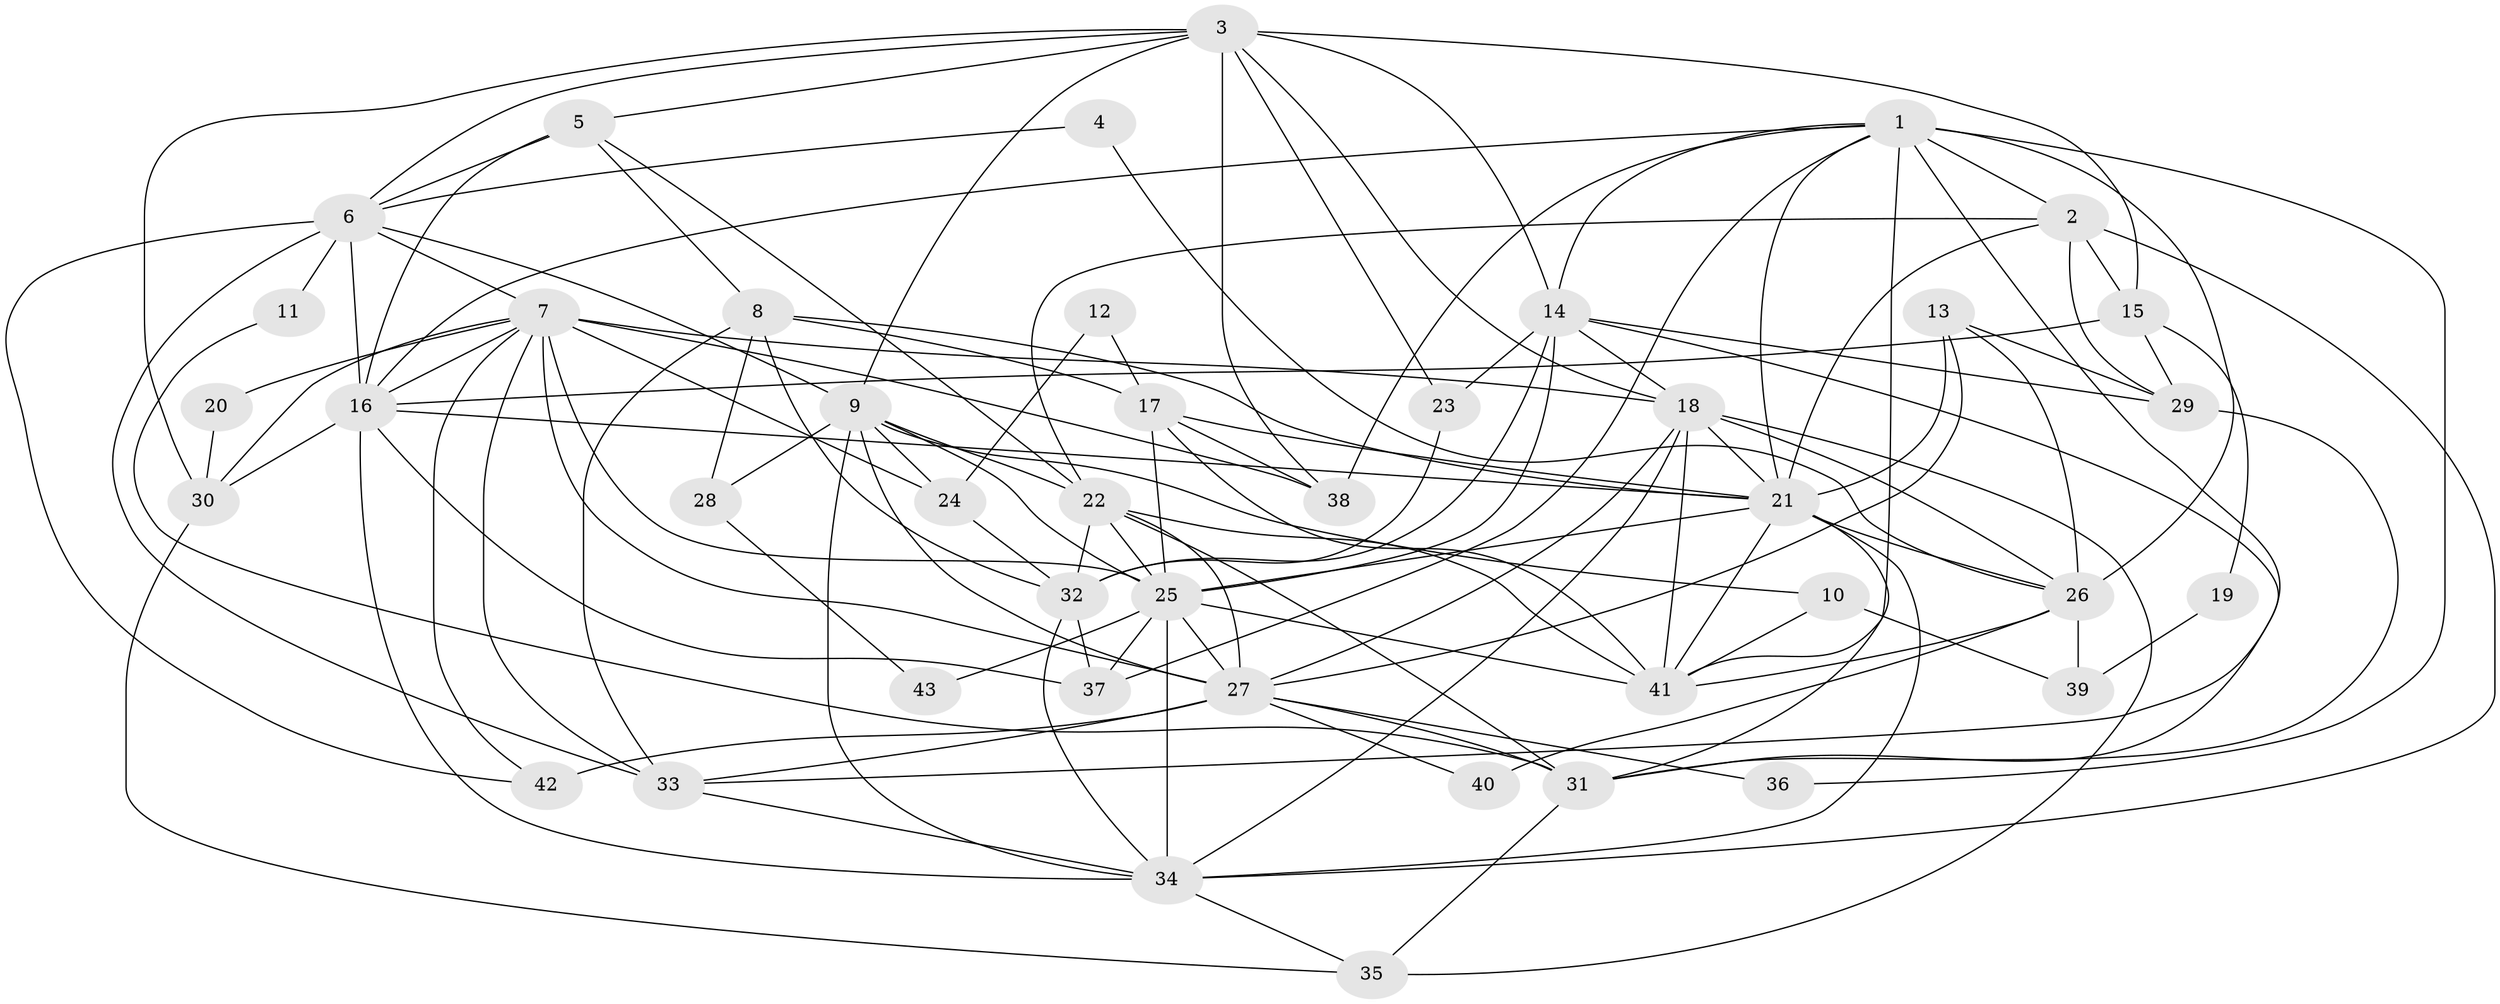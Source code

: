 // original degree distribution, {6: 0.11214953271028037, 5: 0.14953271028037382, 2: 0.1588785046728972, 4: 0.27102803738317754, 3: 0.2523364485981308, 9: 0.009345794392523364, 8: 0.009345794392523364, 7: 0.037383177570093455}
// Generated by graph-tools (version 1.1) at 2025/51/03/04/25 22:51:13]
// undirected, 43 vertices, 125 edges
graph export_dot {
  node [color=gray90,style=filled];
  1;
  2;
  3;
  4;
  5;
  6;
  7;
  8;
  9;
  10;
  11;
  12;
  13;
  14;
  15;
  16;
  17;
  18;
  19;
  20;
  21;
  22;
  23;
  24;
  25;
  26;
  27;
  28;
  29;
  30;
  31;
  32;
  33;
  34;
  35;
  36;
  37;
  38;
  39;
  40;
  41;
  42;
  43;
  1 -- 2 [weight=1.0];
  1 -- 14 [weight=1.0];
  1 -- 16 [weight=1.0];
  1 -- 21 [weight=1.0];
  1 -- 26 [weight=3.0];
  1 -- 33 [weight=1.0];
  1 -- 36 [weight=1.0];
  1 -- 37 [weight=1.0];
  1 -- 38 [weight=1.0];
  1 -- 41 [weight=1.0];
  2 -- 15 [weight=1.0];
  2 -- 21 [weight=1.0];
  2 -- 22 [weight=2.0];
  2 -- 29 [weight=1.0];
  2 -- 34 [weight=1.0];
  3 -- 5 [weight=1.0];
  3 -- 6 [weight=1.0];
  3 -- 9 [weight=1.0];
  3 -- 14 [weight=1.0];
  3 -- 15 [weight=1.0];
  3 -- 18 [weight=1.0];
  3 -- 23 [weight=1.0];
  3 -- 30 [weight=1.0];
  3 -- 38 [weight=1.0];
  4 -- 6 [weight=1.0];
  4 -- 26 [weight=1.0];
  5 -- 6 [weight=2.0];
  5 -- 8 [weight=1.0];
  5 -- 16 [weight=1.0];
  5 -- 22 [weight=1.0];
  6 -- 7 [weight=2.0];
  6 -- 9 [weight=1.0];
  6 -- 11 [weight=2.0];
  6 -- 16 [weight=1.0];
  6 -- 33 [weight=1.0];
  6 -- 42 [weight=1.0];
  7 -- 16 [weight=1.0];
  7 -- 18 [weight=1.0];
  7 -- 20 [weight=1.0];
  7 -- 24 [weight=1.0];
  7 -- 25 [weight=1.0];
  7 -- 27 [weight=1.0];
  7 -- 30 [weight=1.0];
  7 -- 33 [weight=1.0];
  7 -- 38 [weight=1.0];
  7 -- 42 [weight=1.0];
  8 -- 17 [weight=1.0];
  8 -- 21 [weight=1.0];
  8 -- 28 [weight=1.0];
  8 -- 32 [weight=1.0];
  8 -- 33 [weight=1.0];
  9 -- 10 [weight=1.0];
  9 -- 22 [weight=2.0];
  9 -- 24 [weight=2.0];
  9 -- 25 [weight=2.0];
  9 -- 27 [weight=1.0];
  9 -- 28 [weight=1.0];
  9 -- 34 [weight=1.0];
  10 -- 39 [weight=1.0];
  10 -- 41 [weight=1.0];
  11 -- 31 [weight=1.0];
  12 -- 17 [weight=1.0];
  12 -- 24 [weight=1.0];
  13 -- 21 [weight=1.0];
  13 -- 26 [weight=1.0];
  13 -- 27 [weight=1.0];
  13 -- 29 [weight=2.0];
  14 -- 18 [weight=1.0];
  14 -- 23 [weight=1.0];
  14 -- 25 [weight=1.0];
  14 -- 29 [weight=2.0];
  14 -- 31 [weight=1.0];
  14 -- 32 [weight=1.0];
  15 -- 16 [weight=1.0];
  15 -- 19 [weight=1.0];
  15 -- 29 [weight=1.0];
  16 -- 21 [weight=1.0];
  16 -- 30 [weight=2.0];
  16 -- 34 [weight=1.0];
  16 -- 37 [weight=1.0];
  17 -- 21 [weight=1.0];
  17 -- 25 [weight=1.0];
  17 -- 38 [weight=1.0];
  17 -- 41 [weight=1.0];
  18 -- 21 [weight=1.0];
  18 -- 26 [weight=1.0];
  18 -- 27 [weight=2.0];
  18 -- 34 [weight=1.0];
  18 -- 35 [weight=1.0];
  18 -- 41 [weight=1.0];
  19 -- 39 [weight=1.0];
  20 -- 30 [weight=1.0];
  21 -- 25 [weight=1.0];
  21 -- 26 [weight=1.0];
  21 -- 31 [weight=1.0];
  21 -- 34 [weight=1.0];
  21 -- 41 [weight=1.0];
  22 -- 25 [weight=1.0];
  22 -- 27 [weight=2.0];
  22 -- 31 [weight=1.0];
  22 -- 32 [weight=1.0];
  22 -- 41 [weight=1.0];
  23 -- 32 [weight=1.0];
  24 -- 32 [weight=1.0];
  25 -- 27 [weight=1.0];
  25 -- 34 [weight=1.0];
  25 -- 37 [weight=1.0];
  25 -- 41 [weight=2.0];
  25 -- 43 [weight=1.0];
  26 -- 39 [weight=1.0];
  26 -- 40 [weight=1.0];
  26 -- 41 [weight=1.0];
  27 -- 31 [weight=1.0];
  27 -- 33 [weight=1.0];
  27 -- 36 [weight=1.0];
  27 -- 40 [weight=1.0];
  27 -- 42 [weight=2.0];
  28 -- 43 [weight=1.0];
  29 -- 31 [weight=1.0];
  30 -- 35 [weight=1.0];
  31 -- 35 [weight=1.0];
  32 -- 34 [weight=1.0];
  32 -- 37 [weight=1.0];
  33 -- 34 [weight=1.0];
  34 -- 35 [weight=1.0];
}
